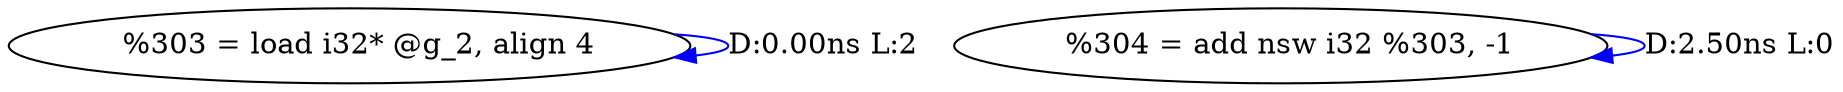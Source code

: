 digraph {
Node0x40c2b30[label="  %303 = load i32* @g_2, align 4"];
Node0x40c2b30 -> Node0x40c2b30[label="D:0.00ns L:2",color=blue];
Node0x40c2c10[label="  %304 = add nsw i32 %303, -1"];
Node0x40c2c10 -> Node0x40c2c10[label="D:2.50ns L:0",color=blue];
}
